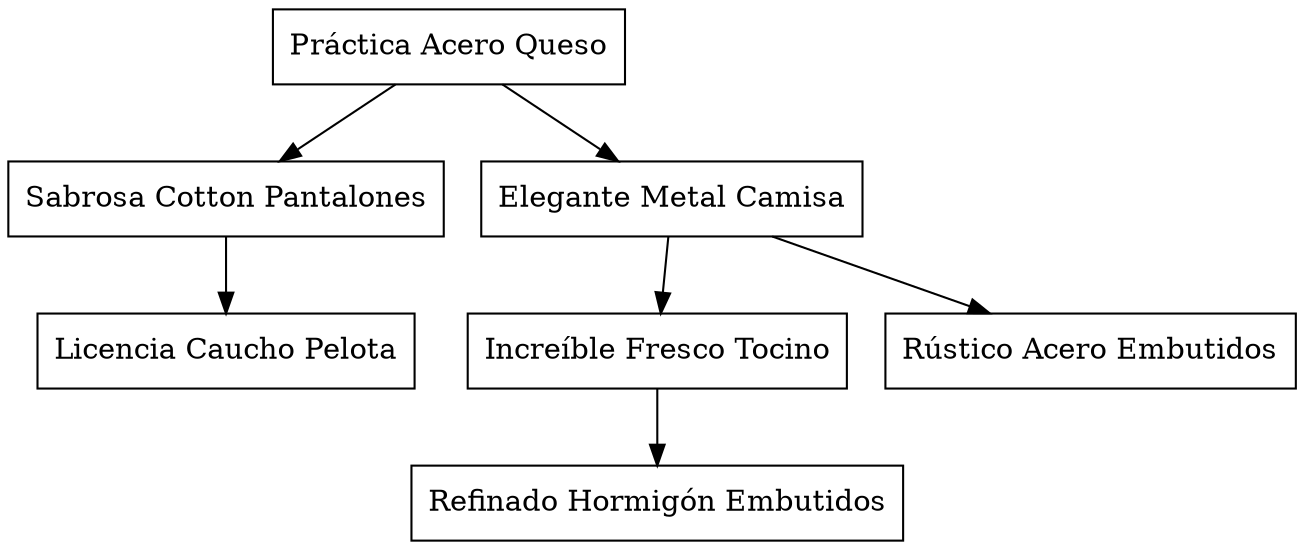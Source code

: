 digraph G{
node[shape="box" shape="record"]
nodo783[label="Práctica Acero Queso"];
nodo781[label="Sabrosa Cotton Pantalones"];
nodo782[label="Licencia Caucho Pelota"];
nodo781->nodo782;
nodo783->nodo781;
nodo786[label="Elegante Metal Camisa"];
nodo784[label="Increíble Fresco Tocino"];
nodo785[label="Refinado Hormigón Embutidos"];
nodo784->nodo785;
nodo786->nodo784;
nodo787[label="Rústico Acero Embutidos"];
nodo786->nodo787;
nodo783->nodo786;
}
